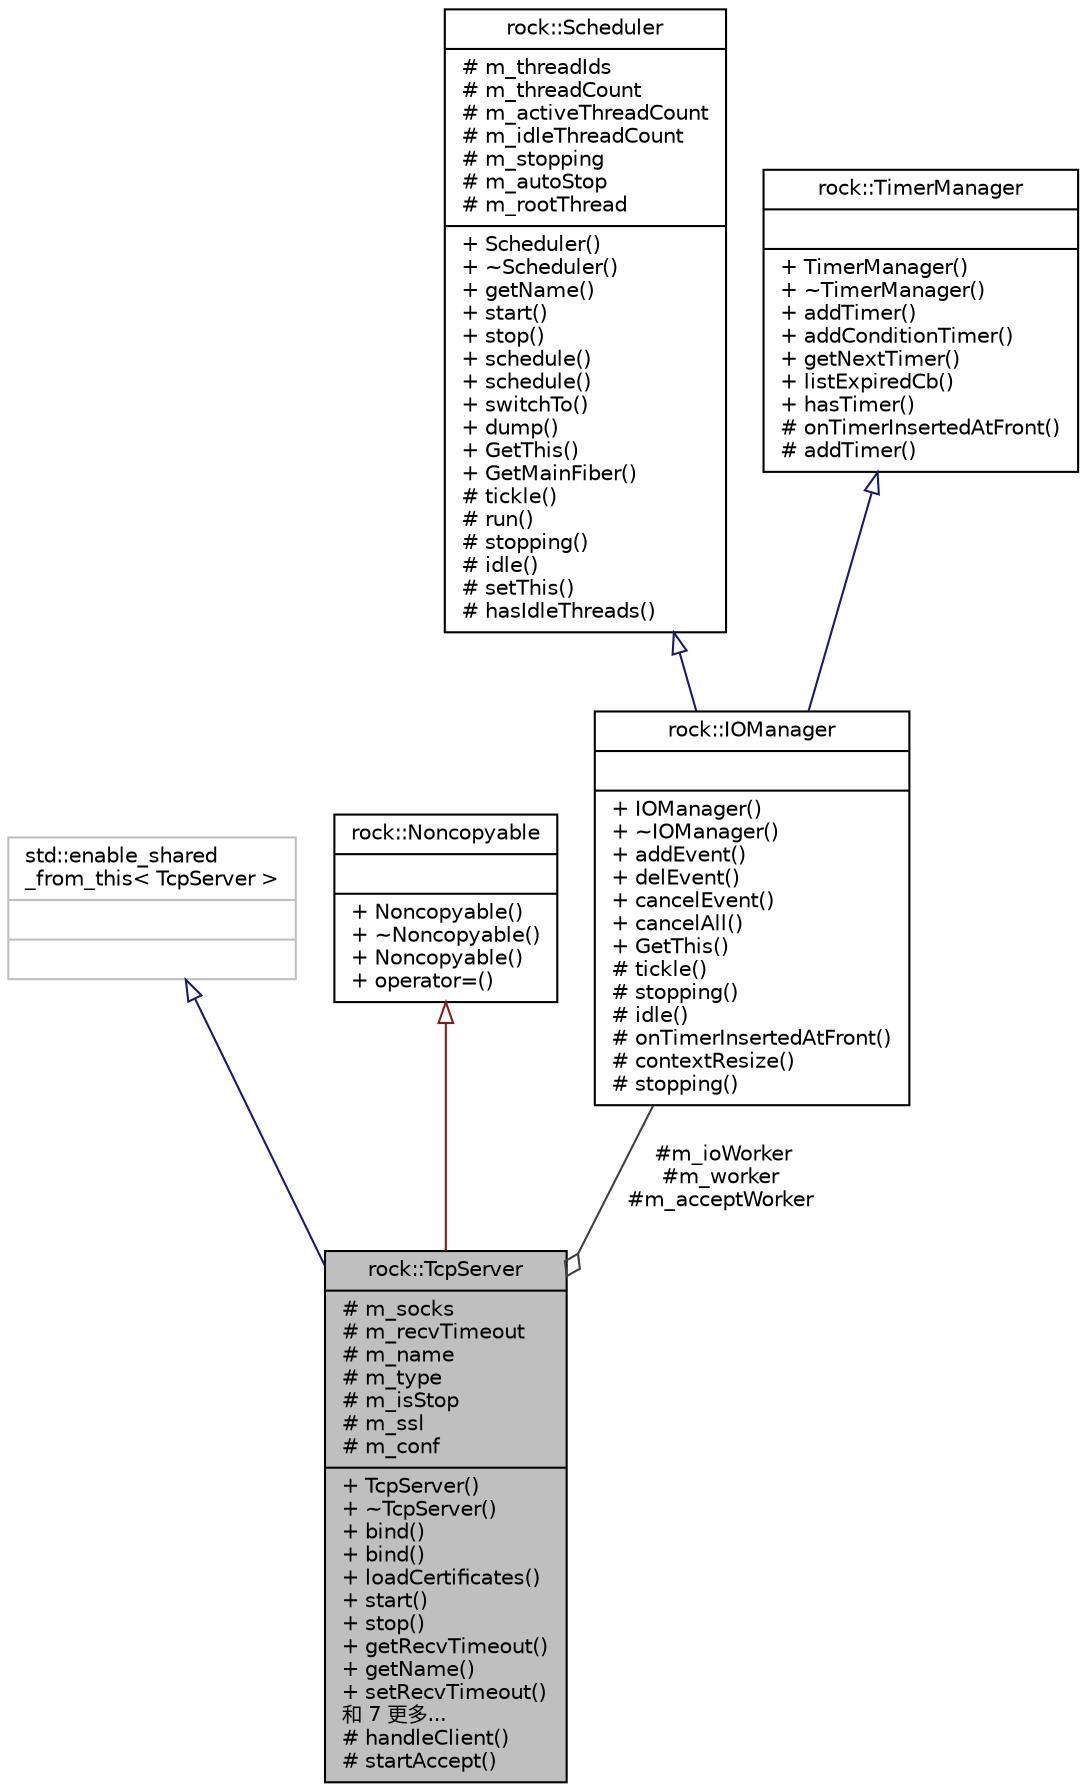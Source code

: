 digraph "rock::TcpServer"
{
 // LATEX_PDF_SIZE
  edge [fontname="Helvetica",fontsize="10",labelfontname="Helvetica",labelfontsize="10"];
  node [fontname="Helvetica",fontsize="10",shape=record];
  Node1 [label="{rock::TcpServer\n|# m_socks\l# m_recvTimeout\l# m_name\l# m_type\l# m_isStop\l# m_ssl\l# m_conf\l|+ TcpServer()\l+ ~TcpServer()\l+ bind()\l+ bind()\l+ loadCertificates()\l+ start()\l+ stop()\l+ getRecvTimeout()\l+ getName()\l+ setRecvTimeout()\l和 7 更多...\l# handleClient()\l# startAccept()\l}",height=0.2,width=0.4,color="black", fillcolor="grey75", style="filled", fontcolor="black",tooltip="TCP服务器封装"];
  Node2 -> Node1 [dir="back",color="midnightblue",fontsize="10",style="solid",arrowtail="onormal"];
  Node2 [label="{std::enable_shared\l_from_this\< TcpServer \>\n||}",height=0.2,width=0.4,color="grey75", fillcolor="white", style="filled",tooltip=" "];
  Node3 -> Node1 [dir="back",color="firebrick4",fontsize="10",style="solid",arrowtail="onormal"];
  Node3 [label="{rock::Noncopyable\n||+ Noncopyable()\l+ ~Noncopyable()\l+ Noncopyable()\l+ operator=()\l}",height=0.2,width=0.4,color="black", fillcolor="white", style="filled",URL="$classrock_1_1Noncopyable.html",tooltip="对象无法拷贝,赋值"];
  Node4 -> Node1 [color="grey25",fontsize="10",style="solid",label=" #m_ioWorker\n#m_worker\n#m_acceptWorker" ,arrowhead="odiamond"];
  Node4 [label="{rock::IOManager\n||+ IOManager()\l+ ~IOManager()\l+ addEvent()\l+ delEvent()\l+ cancelEvent()\l+ cancelAll()\l+ GetThis()\l# tickle()\l# stopping()\l# idle()\l# onTimerInsertedAtFront()\l# contextResize()\l# stopping()\l}",height=0.2,width=0.4,color="black", fillcolor="white", style="filled",URL="$classrock_1_1IOManager.html",tooltip="基于Epoll的IO协程调度器"];
  Node5 -> Node4 [dir="back",color="midnightblue",fontsize="10",style="solid",arrowtail="onormal"];
  Node5 [label="{rock::Scheduler\n|# m_threadIds\l# m_threadCount\l# m_activeThreadCount\l# m_idleThreadCount\l# m_stopping\l# m_autoStop\l# m_rootThread\l|+ Scheduler()\l+ ~Scheduler()\l+ getName()\l+ start()\l+ stop()\l+ schedule()\l+ schedule()\l+ switchTo()\l+ dump()\l+ GetThis()\l+ GetMainFiber()\l# tickle()\l# run()\l# stopping()\l# idle()\l# setThis()\l# hasIdleThreads()\l}",height=0.2,width=0.4,color="black", fillcolor="white", style="filled",URL="$classrock_1_1Scheduler.html",tooltip="协程调度器"];
  Node6 -> Node4 [dir="back",color="midnightblue",fontsize="10",style="solid",arrowtail="onormal"];
  Node6 [label="{rock::TimerManager\n||+ TimerManager()\l+ ~TimerManager()\l+ addTimer()\l+ addConditionTimer()\l+ getNextTimer()\l+ listExpiredCb()\l+ hasTimer()\l# onTimerInsertedAtFront()\l# addTimer()\l}",height=0.2,width=0.4,color="black", fillcolor="white", style="filled",URL="$classrock_1_1TimerManager.html",tooltip="定时器管理器"];
}
